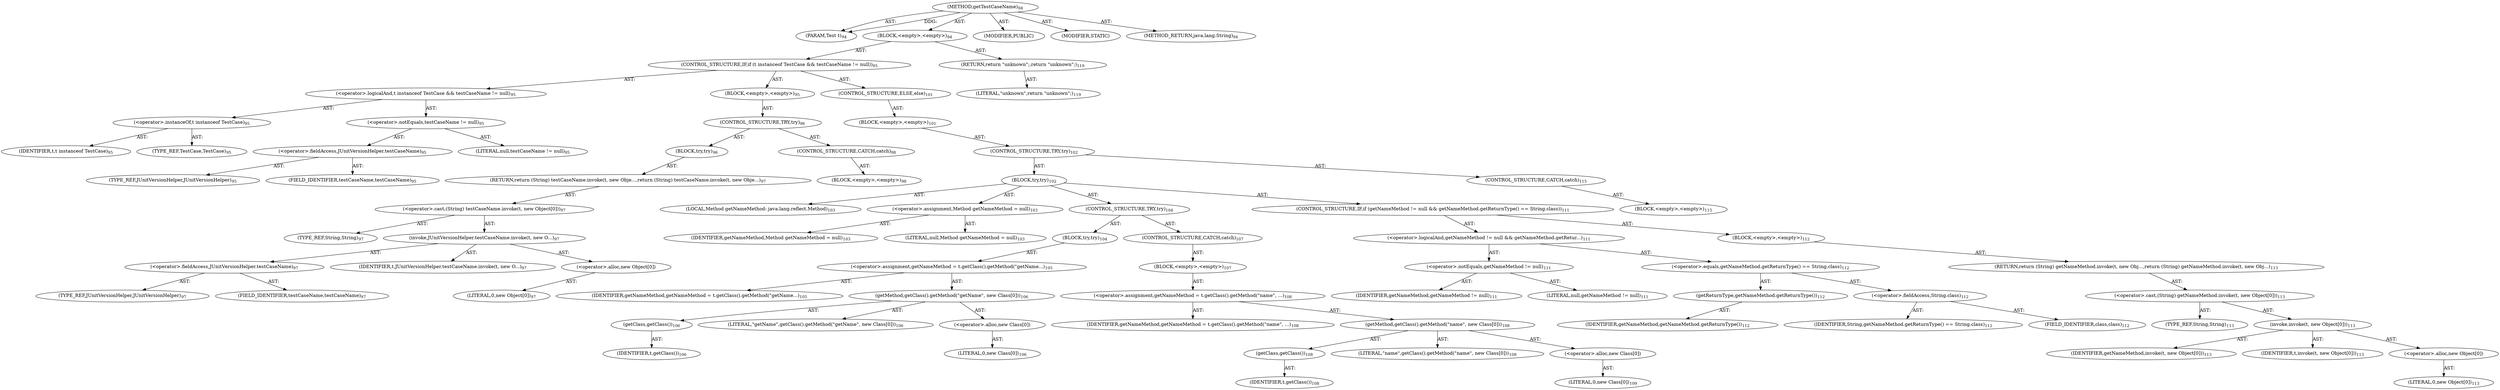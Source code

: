 digraph "getTestCaseName" {  
"111669149696" [label = <(METHOD,getTestCaseName)<SUB>94</SUB>> ]
"115964116992" [label = <(PARAM,Test t)<SUB>94</SUB>> ]
"25769803776" [label = <(BLOCK,&lt;empty&gt;,&lt;empty&gt;)<SUB>94</SUB>> ]
"47244640256" [label = <(CONTROL_STRUCTURE,IF,if (t instanceof TestCase &amp;&amp; testCaseName != null))<SUB>95</SUB>> ]
"30064771072" [label = <(&lt;operator&gt;.logicalAnd,t instanceof TestCase &amp;&amp; testCaseName != null)<SUB>95</SUB>> ]
"30064771073" [label = <(&lt;operator&gt;.instanceOf,t instanceof TestCase)<SUB>95</SUB>> ]
"68719476736" [label = <(IDENTIFIER,t,t instanceof TestCase)<SUB>95</SUB>> ]
"180388626432" [label = <(TYPE_REF,TestCase,TestCase)<SUB>95</SUB>> ]
"30064771074" [label = <(&lt;operator&gt;.notEquals,testCaseName != null)<SUB>95</SUB>> ]
"30064771075" [label = <(&lt;operator&gt;.fieldAccess,JUnitVersionHelper.testCaseName)<SUB>95</SUB>> ]
"180388626433" [label = <(TYPE_REF,JUnitVersionHelper,JUnitVersionHelper)<SUB>95</SUB>> ]
"55834574848" [label = <(FIELD_IDENTIFIER,testCaseName,testCaseName)<SUB>95</SUB>> ]
"90194313216" [label = <(LITERAL,null,testCaseName != null)<SUB>95</SUB>> ]
"25769803777" [label = <(BLOCK,&lt;empty&gt;,&lt;empty&gt;)<SUB>95</SUB>> ]
"47244640257" [label = <(CONTROL_STRUCTURE,TRY,try)<SUB>96</SUB>> ]
"25769803778" [label = <(BLOCK,try,try)<SUB>96</SUB>> ]
"146028888064" [label = <(RETURN,return (String) testCaseName.invoke(t, new Obje...,return (String) testCaseName.invoke(t, new Obje...)<SUB>97</SUB>> ]
"30064771076" [label = <(&lt;operator&gt;.cast,(String) testCaseName.invoke(t, new Object[0]))<SUB>97</SUB>> ]
"180388626434" [label = <(TYPE_REF,String,String)<SUB>97</SUB>> ]
"30064771077" [label = <(invoke,JUnitVersionHelper.testCaseName.invoke(t, new O...)<SUB>97</SUB>> ]
"30064771078" [label = <(&lt;operator&gt;.fieldAccess,JUnitVersionHelper.testCaseName)<SUB>97</SUB>> ]
"180388626435" [label = <(TYPE_REF,JUnitVersionHelper,JUnitVersionHelper)<SUB>97</SUB>> ]
"55834574849" [label = <(FIELD_IDENTIFIER,testCaseName,testCaseName)<SUB>97</SUB>> ]
"68719476737" [label = <(IDENTIFIER,t,JUnitVersionHelper.testCaseName.invoke(t, new O...)<SUB>97</SUB>> ]
"30064771079" [label = <(&lt;operator&gt;.alloc,new Object[0])> ]
"90194313217" [label = <(LITERAL,0,new Object[0])<SUB>97</SUB>> ]
"47244640258" [label = <(CONTROL_STRUCTURE,CATCH,catch)<SUB>98</SUB>> ]
"25769803779" [label = <(BLOCK,&lt;empty&gt;,&lt;empty&gt;)<SUB>98</SUB>> ]
"47244640259" [label = <(CONTROL_STRUCTURE,ELSE,else)<SUB>101</SUB>> ]
"25769803780" [label = <(BLOCK,&lt;empty&gt;,&lt;empty&gt;)<SUB>101</SUB>> ]
"47244640260" [label = <(CONTROL_STRUCTURE,TRY,try)<SUB>102</SUB>> ]
"25769803781" [label = <(BLOCK,try,try)<SUB>102</SUB>> ]
"94489280512" [label = <(LOCAL,Method getNameMethod: java.lang.reflect.Method)<SUB>103</SUB>> ]
"30064771080" [label = <(&lt;operator&gt;.assignment,Method getNameMethod = null)<SUB>103</SUB>> ]
"68719476738" [label = <(IDENTIFIER,getNameMethod,Method getNameMethod = null)<SUB>103</SUB>> ]
"90194313218" [label = <(LITERAL,null,Method getNameMethod = null)<SUB>103</SUB>> ]
"47244640261" [label = <(CONTROL_STRUCTURE,TRY,try)<SUB>104</SUB>> ]
"25769803782" [label = <(BLOCK,try,try)<SUB>104</SUB>> ]
"30064771081" [label = <(&lt;operator&gt;.assignment,getNameMethod = t.getClass().getMethod(&quot;getName...)<SUB>105</SUB>> ]
"68719476739" [label = <(IDENTIFIER,getNameMethod,getNameMethod = t.getClass().getMethod(&quot;getName...)<SUB>105</SUB>> ]
"30064771082" [label = <(getMethod,getClass().getMethod(&quot;getName&quot;, new Class[0]))<SUB>106</SUB>> ]
"30064771083" [label = <(getClass,getClass())<SUB>106</SUB>> ]
"68719476740" [label = <(IDENTIFIER,t,getClass())<SUB>106</SUB>> ]
"90194313219" [label = <(LITERAL,&quot;getName&quot;,getClass().getMethod(&quot;getName&quot;, new Class[0]))<SUB>106</SUB>> ]
"30064771084" [label = <(&lt;operator&gt;.alloc,new Class[0])> ]
"90194313220" [label = <(LITERAL,0,new Class[0])<SUB>106</SUB>> ]
"47244640262" [label = <(CONTROL_STRUCTURE,CATCH,catch)<SUB>107</SUB>> ]
"25769803783" [label = <(BLOCK,&lt;empty&gt;,&lt;empty&gt;)<SUB>107</SUB>> ]
"30064771085" [label = <(&lt;operator&gt;.assignment,getNameMethod = t.getClass().getMethod(&quot;name&quot;, ...)<SUB>108</SUB>> ]
"68719476741" [label = <(IDENTIFIER,getNameMethod,getNameMethod = t.getClass().getMethod(&quot;name&quot;, ...)<SUB>108</SUB>> ]
"30064771086" [label = <(getMethod,getClass().getMethod(&quot;name&quot;, new Class[0]))<SUB>108</SUB>> ]
"30064771087" [label = <(getClass,getClass())<SUB>108</SUB>> ]
"68719476742" [label = <(IDENTIFIER,t,getClass())<SUB>108</SUB>> ]
"90194313221" [label = <(LITERAL,&quot;name&quot;,getClass().getMethod(&quot;name&quot;, new Class[0]))<SUB>108</SUB>> ]
"30064771088" [label = <(&lt;operator&gt;.alloc,new Class[0])> ]
"90194313222" [label = <(LITERAL,0,new Class[0])<SUB>109</SUB>> ]
"47244640263" [label = <(CONTROL_STRUCTURE,IF,if (getNameMethod != null &amp;&amp; getNameMethod.getReturnType() == String.class))<SUB>111</SUB>> ]
"30064771089" [label = <(&lt;operator&gt;.logicalAnd,getNameMethod != null &amp;&amp; getNameMethod.getRetur...)<SUB>111</SUB>> ]
"30064771090" [label = <(&lt;operator&gt;.notEquals,getNameMethod != null)<SUB>111</SUB>> ]
"68719476743" [label = <(IDENTIFIER,getNameMethod,getNameMethod != null)<SUB>111</SUB>> ]
"90194313223" [label = <(LITERAL,null,getNameMethod != null)<SUB>111</SUB>> ]
"30064771091" [label = <(&lt;operator&gt;.equals,getNameMethod.getReturnType() == String.class)<SUB>112</SUB>> ]
"30064771092" [label = <(getReturnType,getNameMethod.getReturnType())<SUB>112</SUB>> ]
"68719476744" [label = <(IDENTIFIER,getNameMethod,getNameMethod.getReturnType())<SUB>112</SUB>> ]
"30064771093" [label = <(&lt;operator&gt;.fieldAccess,String.class)<SUB>112</SUB>> ]
"68719476745" [label = <(IDENTIFIER,String,getNameMethod.getReturnType() == String.class)<SUB>112</SUB>> ]
"55834574850" [label = <(FIELD_IDENTIFIER,class,class)<SUB>112</SUB>> ]
"25769803784" [label = <(BLOCK,&lt;empty&gt;,&lt;empty&gt;)<SUB>112</SUB>> ]
"146028888065" [label = <(RETURN,return (String) getNameMethod.invoke(t, new Obj...,return (String) getNameMethod.invoke(t, new Obj...)<SUB>113</SUB>> ]
"30064771094" [label = <(&lt;operator&gt;.cast,(String) getNameMethod.invoke(t, new Object[0]))<SUB>113</SUB>> ]
"180388626436" [label = <(TYPE_REF,String,String)<SUB>113</SUB>> ]
"30064771095" [label = <(invoke,invoke(t, new Object[0]))<SUB>113</SUB>> ]
"68719476746" [label = <(IDENTIFIER,getNameMethod,invoke(t, new Object[0]))<SUB>113</SUB>> ]
"68719476747" [label = <(IDENTIFIER,t,invoke(t, new Object[0]))<SUB>113</SUB>> ]
"30064771096" [label = <(&lt;operator&gt;.alloc,new Object[0])> ]
"90194313224" [label = <(LITERAL,0,new Object[0])<SUB>113</SUB>> ]
"47244640264" [label = <(CONTROL_STRUCTURE,CATCH,catch)<SUB>115</SUB>> ]
"25769803785" [label = <(BLOCK,&lt;empty&gt;,&lt;empty&gt;)<SUB>115</SUB>> ]
"146028888066" [label = <(RETURN,return &quot;unknown&quot;;,return &quot;unknown&quot;;)<SUB>119</SUB>> ]
"90194313225" [label = <(LITERAL,&quot;unknown&quot;,return &quot;unknown&quot;;)<SUB>119</SUB>> ]
"133143986178" [label = <(MODIFIER,PUBLIC)> ]
"133143986179" [label = <(MODIFIER,STATIC)> ]
"128849018880" [label = <(METHOD_RETURN,java.lang.String)<SUB>94</SUB>> ]
  "111669149696" -> "115964116992"  [ label = "AST: "] 
  "111669149696" -> "25769803776"  [ label = "AST: "] 
  "111669149696" -> "133143986178"  [ label = "AST: "] 
  "111669149696" -> "133143986179"  [ label = "AST: "] 
  "111669149696" -> "128849018880"  [ label = "AST: "] 
  "25769803776" -> "47244640256"  [ label = "AST: "] 
  "25769803776" -> "146028888066"  [ label = "AST: "] 
  "47244640256" -> "30064771072"  [ label = "AST: "] 
  "47244640256" -> "25769803777"  [ label = "AST: "] 
  "47244640256" -> "47244640259"  [ label = "AST: "] 
  "30064771072" -> "30064771073"  [ label = "AST: "] 
  "30064771072" -> "30064771074"  [ label = "AST: "] 
  "30064771073" -> "68719476736"  [ label = "AST: "] 
  "30064771073" -> "180388626432"  [ label = "AST: "] 
  "30064771074" -> "30064771075"  [ label = "AST: "] 
  "30064771074" -> "90194313216"  [ label = "AST: "] 
  "30064771075" -> "180388626433"  [ label = "AST: "] 
  "30064771075" -> "55834574848"  [ label = "AST: "] 
  "25769803777" -> "47244640257"  [ label = "AST: "] 
  "47244640257" -> "25769803778"  [ label = "AST: "] 
  "47244640257" -> "47244640258"  [ label = "AST: "] 
  "25769803778" -> "146028888064"  [ label = "AST: "] 
  "146028888064" -> "30064771076"  [ label = "AST: "] 
  "30064771076" -> "180388626434"  [ label = "AST: "] 
  "30064771076" -> "30064771077"  [ label = "AST: "] 
  "30064771077" -> "30064771078"  [ label = "AST: "] 
  "30064771077" -> "68719476737"  [ label = "AST: "] 
  "30064771077" -> "30064771079"  [ label = "AST: "] 
  "30064771078" -> "180388626435"  [ label = "AST: "] 
  "30064771078" -> "55834574849"  [ label = "AST: "] 
  "30064771079" -> "90194313217"  [ label = "AST: "] 
  "47244640258" -> "25769803779"  [ label = "AST: "] 
  "47244640259" -> "25769803780"  [ label = "AST: "] 
  "25769803780" -> "47244640260"  [ label = "AST: "] 
  "47244640260" -> "25769803781"  [ label = "AST: "] 
  "47244640260" -> "47244640264"  [ label = "AST: "] 
  "25769803781" -> "94489280512"  [ label = "AST: "] 
  "25769803781" -> "30064771080"  [ label = "AST: "] 
  "25769803781" -> "47244640261"  [ label = "AST: "] 
  "25769803781" -> "47244640263"  [ label = "AST: "] 
  "30064771080" -> "68719476738"  [ label = "AST: "] 
  "30064771080" -> "90194313218"  [ label = "AST: "] 
  "47244640261" -> "25769803782"  [ label = "AST: "] 
  "47244640261" -> "47244640262"  [ label = "AST: "] 
  "25769803782" -> "30064771081"  [ label = "AST: "] 
  "30064771081" -> "68719476739"  [ label = "AST: "] 
  "30064771081" -> "30064771082"  [ label = "AST: "] 
  "30064771082" -> "30064771083"  [ label = "AST: "] 
  "30064771082" -> "90194313219"  [ label = "AST: "] 
  "30064771082" -> "30064771084"  [ label = "AST: "] 
  "30064771083" -> "68719476740"  [ label = "AST: "] 
  "30064771084" -> "90194313220"  [ label = "AST: "] 
  "47244640262" -> "25769803783"  [ label = "AST: "] 
  "25769803783" -> "30064771085"  [ label = "AST: "] 
  "30064771085" -> "68719476741"  [ label = "AST: "] 
  "30064771085" -> "30064771086"  [ label = "AST: "] 
  "30064771086" -> "30064771087"  [ label = "AST: "] 
  "30064771086" -> "90194313221"  [ label = "AST: "] 
  "30064771086" -> "30064771088"  [ label = "AST: "] 
  "30064771087" -> "68719476742"  [ label = "AST: "] 
  "30064771088" -> "90194313222"  [ label = "AST: "] 
  "47244640263" -> "30064771089"  [ label = "AST: "] 
  "47244640263" -> "25769803784"  [ label = "AST: "] 
  "30064771089" -> "30064771090"  [ label = "AST: "] 
  "30064771089" -> "30064771091"  [ label = "AST: "] 
  "30064771090" -> "68719476743"  [ label = "AST: "] 
  "30064771090" -> "90194313223"  [ label = "AST: "] 
  "30064771091" -> "30064771092"  [ label = "AST: "] 
  "30064771091" -> "30064771093"  [ label = "AST: "] 
  "30064771092" -> "68719476744"  [ label = "AST: "] 
  "30064771093" -> "68719476745"  [ label = "AST: "] 
  "30064771093" -> "55834574850"  [ label = "AST: "] 
  "25769803784" -> "146028888065"  [ label = "AST: "] 
  "146028888065" -> "30064771094"  [ label = "AST: "] 
  "30064771094" -> "180388626436"  [ label = "AST: "] 
  "30064771094" -> "30064771095"  [ label = "AST: "] 
  "30064771095" -> "68719476746"  [ label = "AST: "] 
  "30064771095" -> "68719476747"  [ label = "AST: "] 
  "30064771095" -> "30064771096"  [ label = "AST: "] 
  "30064771096" -> "90194313224"  [ label = "AST: "] 
  "47244640264" -> "25769803785"  [ label = "AST: "] 
  "146028888066" -> "90194313225"  [ label = "AST: "] 
  "111669149696" -> "115964116992"  [ label = "DDG: "] 
}
